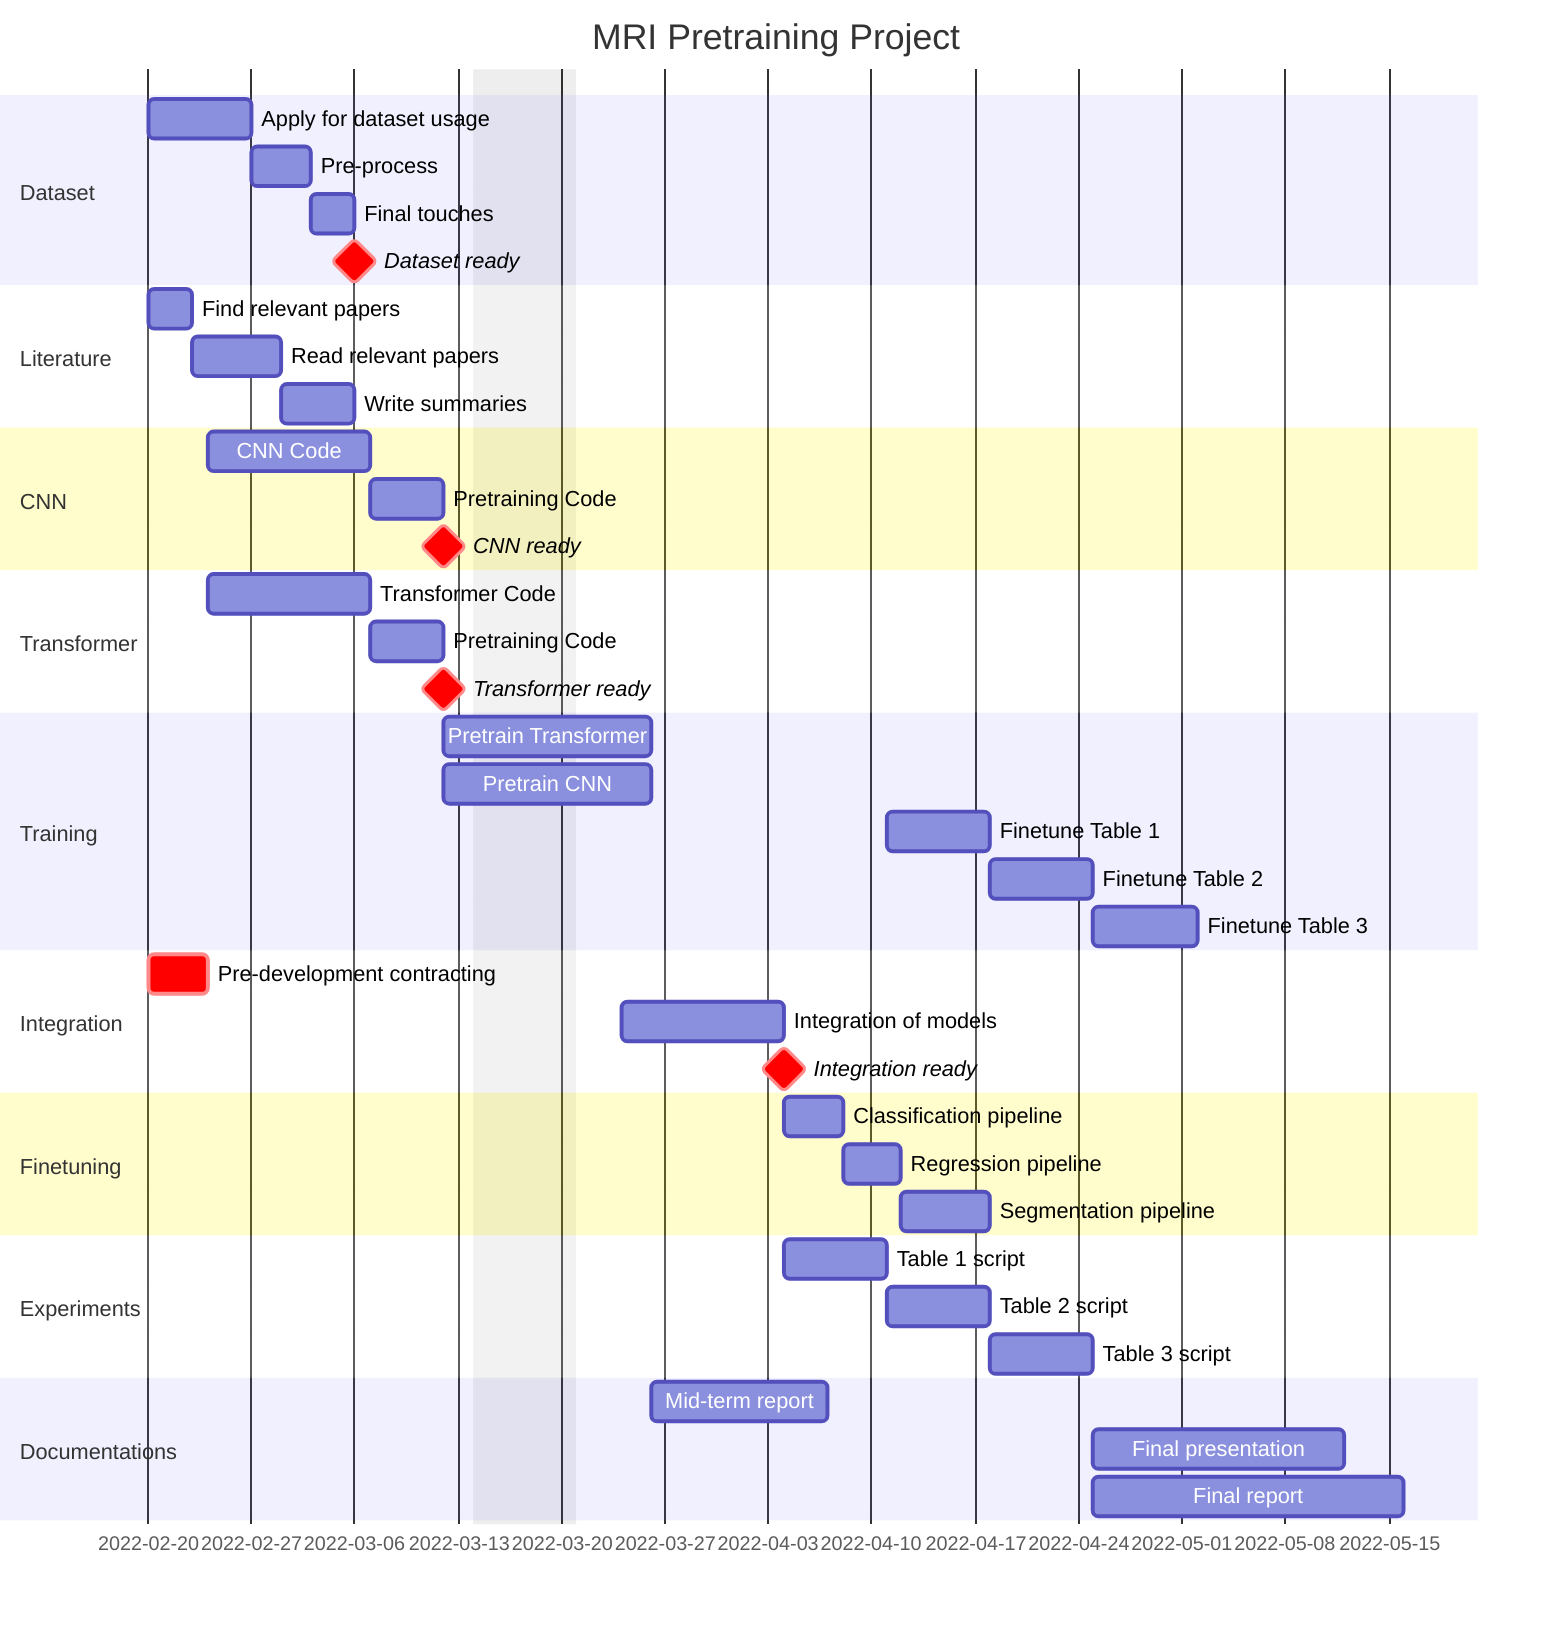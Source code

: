 gantt
    dateFormat  YYYY-MM-DD
    title       MRI Pretraining Project
    todayMarker off
    excludes 2022-03-14, 2022-03-15, 2022-03-16, 2022-03-17, 2022-03-18, 2022-03-19, 2022-03-20
    %% (`excludes` accepts specific dates in YYYY-MM-DD format, days of the week ("sunday") or "weekends", but not the word "weekdays".)

    section Dataset
    Apply for dataset usage             : 2022-02-20,2022-02-27
    Pre-process                         : 2022-02-27,2022-03-03
    Final touches                       : 2022-03-03,2022-03-06
    Dataset ready                       : milestone, crit, 2022-03-06

    section Literature
    Find relevant papers             : 2022-02-20,2022-02-23
    Read relevant papers             : 2022-02-23,2022-03-01
    Write summaries                  : 2022-03-01,2022-03-06

    section CNN
    CNN Code                            : after api,2022-03-07
    Pretraining Code                    : 2022-03-07,2022-03-12
    CNN ready                           : milestone, crit, 2022-03-12

    section Transformer
    Transformer Code                            : after api, 2022-03-07
    Pretraining Code                            : 2022-03-07,2022-03-12
    Transformer ready                           : milestone, crit, 2022-03-12

    section Training
    Pretrain Transformer                : 2022-03-12, 7d
    Pretrain CNN                        : 2022-03-12, 7d
    Finetune Table 1                    : after tb1, 7d
    Finetune Table 2                    : after tb2, 7d
    Finetune Table 3                    : after tb3, 7d

    section Integration
    Pre-development contracting             : crit, api, 2022-02-20, 2022-02-24
    Integration of models                   : 2022-03-24,2022-04-04
    Integration ready                       : crit, milestone, 2022-04-04

    section Finetuning
    Classification pipeline                 : 2022-04-04,2022-04-08
    Regression pipeline                     : 2022-04-08,2022-04-12
    Segmentation pipeline                   : 2022-04-12,2022-04-18

    section Experiments
    Table 1 script                      : tb1, 2022-04-04,2022-04-11
    Table 2 script                      : tb2, 2022-04-11,2022-04-18
    Table 3 script                      : tb3, 2022-04-18,2022-04-25

    section Documentations
    Mid-term report                     : 2022-03-26,2022-04-07
    Final presentation                  : 2022-04-25,2022-05-12
    Final report                        : 2022-04-25,2022-05-16